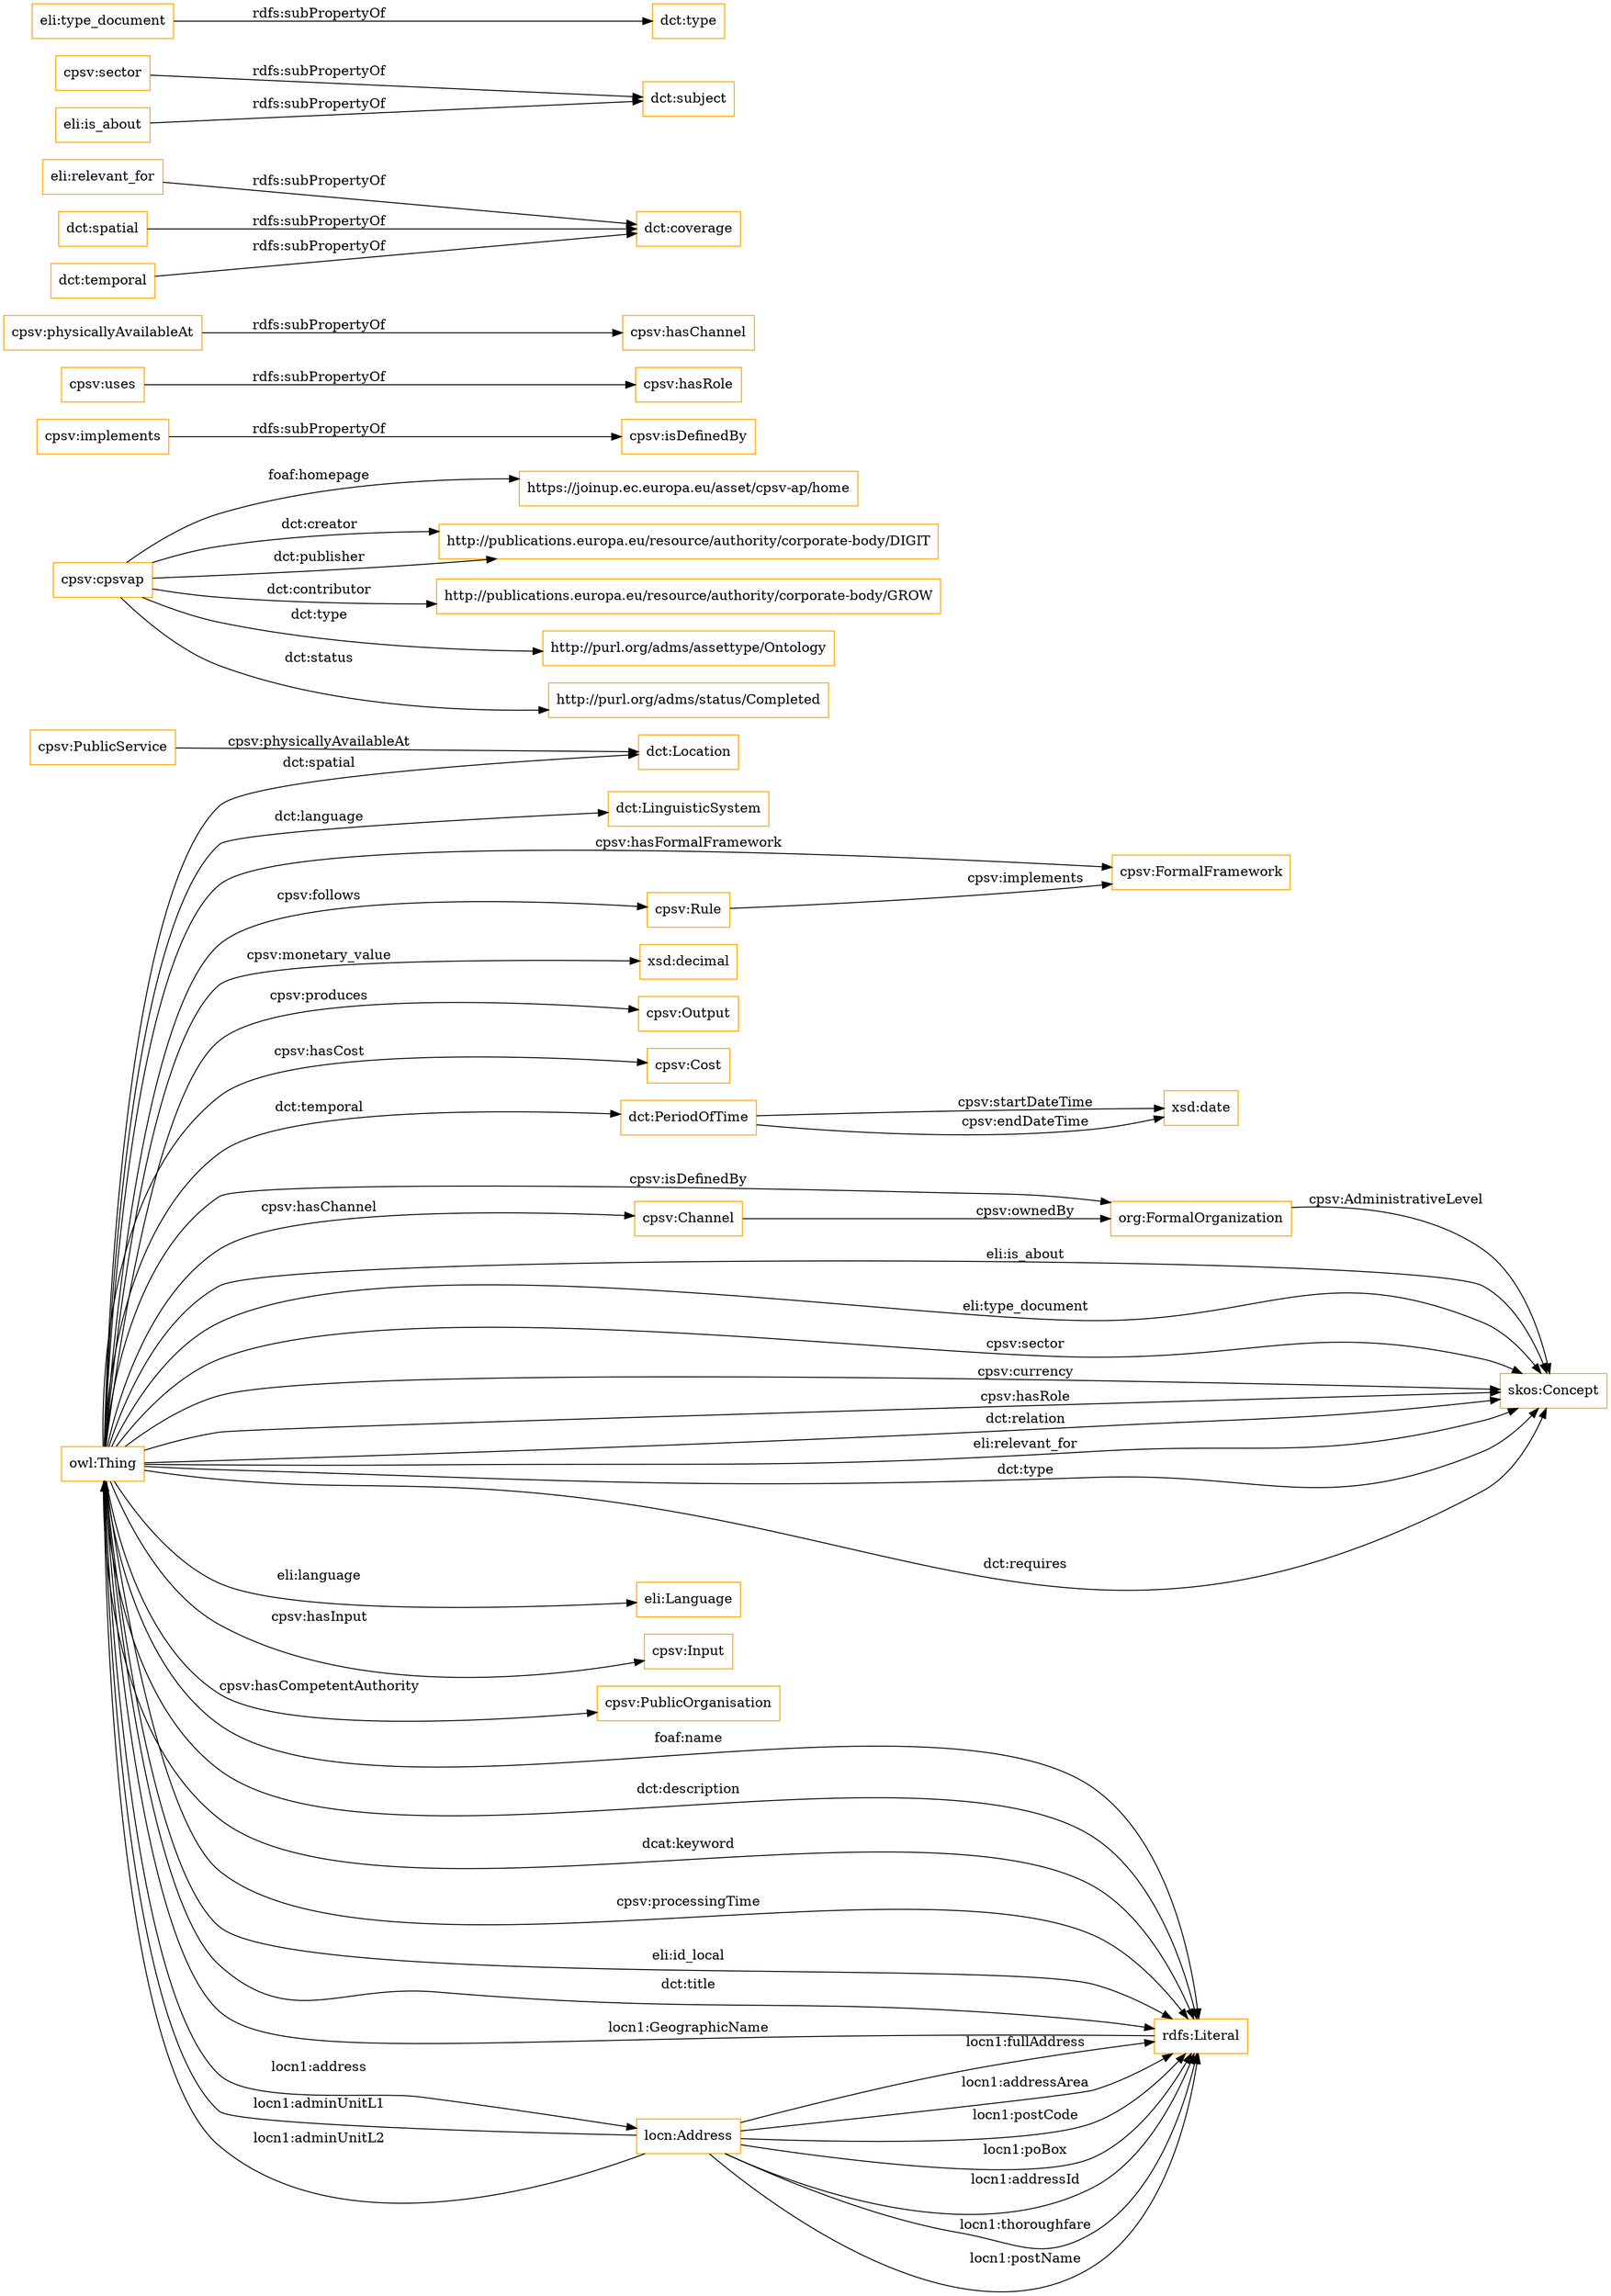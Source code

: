 digraph ar2dtool_diagram { 
rankdir=LR;
size="1501"
node [shape = rectangle, color="orange"]; "dct:LinguisticSystem" "cpsv:Rule" "dct:Location" "cpsv:Output" "cpsv:Cost" "dct:PeriodOfTime" "cpsv:Channel" "eli:Language" "cpsv:FormalFramework" "org:FormalOrganization" "cpsv:Input" "cpsv:PublicService" "skos:Concept" "cpsv:PublicOrganisation" ; /*classes style*/
	"cpsv:cpsvap" -> "https://joinup.ec.europa.eu/asset/cpsv-ap/home" [ label = "foaf:homepage" ];
	"cpsv:cpsvap" -> "http://publications.europa.eu/resource/authority/corporate-body/DIGIT" [ label = "dct:creator" ];
	"cpsv:cpsvap" -> "http://publications.europa.eu/resource/authority/corporate-body/GROW" [ label = "dct:contributor" ];
	"cpsv:cpsvap" -> "http://purl.org/adms/assettype/Ontology" [ label = "dct:type" ];
	"cpsv:cpsvap" -> "http://publications.europa.eu/resource/authority/corporate-body/DIGIT" [ label = "dct:publisher" ];
	"cpsv:cpsvap" -> "http://purl.org/adms/status/Completed" [ label = "dct:status" ];
	"cpsv:implements" -> "cpsv:isDefinedBy" [ label = "rdfs:subPropertyOf" ];
	"cpsv:uses" -> "cpsv:hasRole" [ label = "rdfs:subPropertyOf" ];
	"cpsv:physicallyAvailableAt" -> "cpsv:hasChannel" [ label = "rdfs:subPropertyOf" ];
	"eli:relevant_for" -> "dct:coverage" [ label = "rdfs:subPropertyOf" ];
	"cpsv:sector" -> "dct:subject" [ label = "rdfs:subPropertyOf" ];
	"dct:spatial" -> "dct:coverage" [ label = "rdfs:subPropertyOf" ];
	"eli:is_about" -> "dct:subject" [ label = "rdfs:subPropertyOf" ];
	"dct:temporal" -> "dct:coverage" [ label = "rdfs:subPropertyOf" ];
	"eli:type_document" -> "dct:type" [ label = "rdfs:subPropertyOf" ];
	"owl:Thing" -> "skos:Concept" [ label = "eli:is_about" ];
	"owl:Thing" -> "cpsv:PublicOrganisation" [ label = "cpsv:hasCompetentAuthority" ];
	"owl:Thing" -> "rdfs:Literal" [ label = "foaf:name" ];
	"owl:Thing" -> "cpsv:FormalFramework" [ label = "cpsv:hasFormalFramework" ];
	"locn:Address" -> "rdfs:Literal" [ label = "locn1:postCode" ];
	"owl:Thing" -> "cpsv:Channel" [ label = "cpsv:hasChannel" ];
	"dct:PeriodOfTime" -> "xsd:date" [ label = "cpsv:startDateTime" ];
	"owl:Thing" -> "rdfs:Literal" [ label = "dct:description" ];
	"owl:Thing" -> "dct:Location" [ label = "dct:spatial" ];
	"cpsv:Channel" -> "org:FormalOrganization" [ label = "cpsv:ownedBy" ];
	"locn:Address" -> "rdfs:Literal" [ label = "locn1:poBox" ];
	"locn:Address" -> "rdfs:Literal" [ label = "locn1:addressId" ];
	"locn:Address" -> "owl:Thing" [ label = "locn1:adminUnitL1" ];
	"owl:Thing" -> "skos:Concept" [ label = "eli:type_document" ];
	"owl:Thing" -> "skos:Concept" [ label = "cpsv:sector" ];
	"locn:Address" -> "owl:Thing" [ label = "locn1:adminUnitL2" ];
	"owl:Thing" -> "locn:Address" [ label = "locn1:address" ];
	"owl:Thing" -> "skos:Concept" [ label = "cpsv:currency" ];
	"owl:Thing" -> "cpsv:Cost" [ label = "cpsv:hasCost" ];
	"owl:Thing" -> "org:FormalOrganization" [ label = "cpsv:isDefinedBy" ];
	"owl:Thing" -> "dct:PeriodOfTime" [ label = "dct:temporal" ];
	"owl:Thing" -> "rdfs:Literal" [ label = "dcat:keyword" ];
	"rdfs:Literal" -> "owl:Thing" [ label = "locn1:GeographicName" ];
	"owl:Thing" -> "skos:Concept" [ label = "cpsv:hasRole" ];
	"locn:Address" -> "rdfs:Literal" [ label = "locn1:thoroughfare" ];
	"cpsv:Rule" -> "cpsv:FormalFramework" [ label = "cpsv:implements" ];
	"locn:Address" -> "rdfs:Literal" [ label = "locn1:postName" ];
	"owl:Thing" -> "skos:Concept" [ label = "dct:relation" ];
	"owl:Thing" -> "rdfs:Literal" [ label = "cpsv:processingTime" ];
	"owl:Thing" -> "dct:LinguisticSystem" [ label = "dct:language" ];
	"owl:Thing" -> "rdfs:Literal" [ label = "eli:id_local" ];
	"cpsv:PublicService" -> "dct:Location" [ label = "cpsv:physicallyAvailableAt" ];
	"owl:Thing" -> "skos:Concept" [ label = "eli:relevant_for" ];
	"dct:PeriodOfTime" -> "xsd:date" [ label = "cpsv:endDateTime" ];
	"owl:Thing" -> "skos:Concept" [ label = "dct:type" ];
	"owl:Thing" -> "rdfs:Literal" [ label = "dct:title" ];
	"owl:Thing" -> "cpsv:Output" [ label = "cpsv:produces" ];
	"owl:Thing" -> "eli:Language" [ label = "eli:language" ];
	"locn:Address" -> "rdfs:Literal" [ label = "locn1:fullAddress" ];
	"owl:Thing" -> "cpsv:Input" [ label = "cpsv:hasInput" ];
	"locn:Address" -> "rdfs:Literal" [ label = "locn1:addressArea" ];
	"owl:Thing" -> "skos:Concept" [ label = "dct:requires" ];
	"owl:Thing" -> "xsd:decimal" [ label = "cpsv:monetary_value" ];
	"org:FormalOrganization" -> "skos:Concept" [ label = "cpsv:AdministrativeLevel" ];
	"owl:Thing" -> "cpsv:Rule" [ label = "cpsv:follows" ];

}
